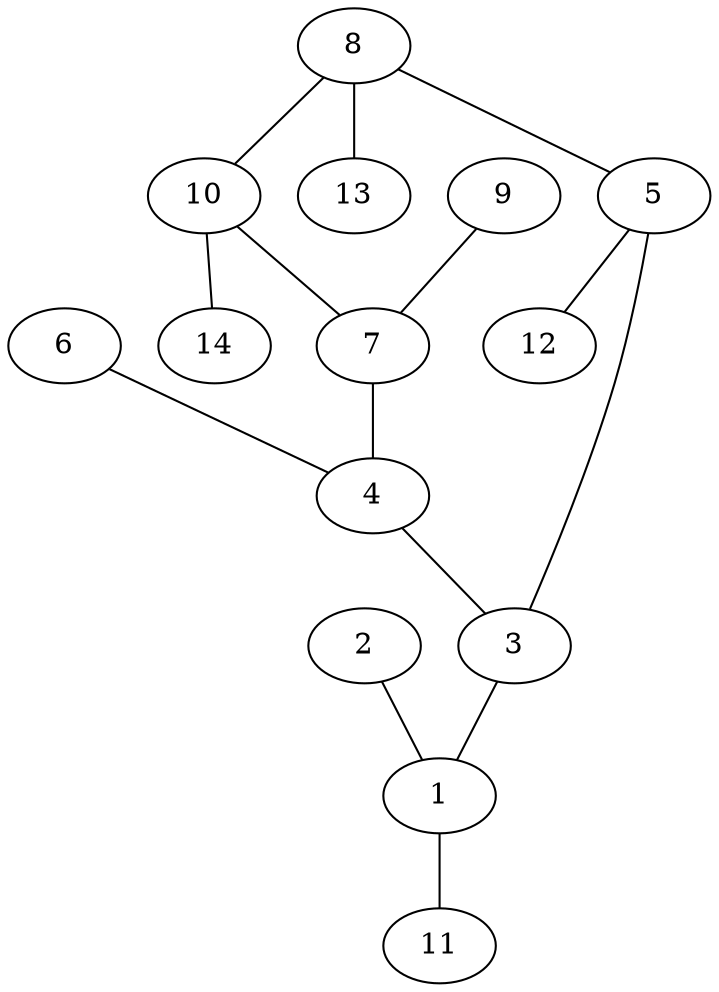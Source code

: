 graph molecule_1456 {
	1	 [chem=C];
	11	 [chem=H];
	1 -- 11	 [valence=1];
	2	 [chem=O];
	2 -- 1	 [valence=2];
	3	 [chem=C];
	3 -- 1	 [valence=1];
	4	 [chem=C];
	4 -- 3	 [valence=2];
	5	 [chem=C];
	5 -- 3	 [valence=1];
	12	 [chem=H];
	5 -- 12	 [valence=1];
	6	 [chem=Cl];
	6 -- 4	 [valence=1];
	7	 [chem=C];
	7 -- 4	 [valence=1];
	8	 [chem=C];
	8 -- 5	 [valence=2];
	10	 [chem=C];
	8 -- 10	 [valence=1];
	13	 [chem=H];
	8 -- 13	 [valence=1];
	9	 [chem=Cl];
	9 -- 7	 [valence=1];
	10 -- 7	 [valence=2];
	14	 [chem=H];
	10 -- 14	 [valence=1];
}
